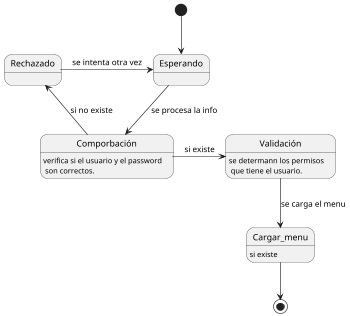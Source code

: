 @startuml
scale 350 width
[*] --> Esperando
Esperando --> Comporbación : se procesa la info
Comporbación : verifica si el usuario y el password \n son correctos.
Comporbación -->Rechazado : si no existe
Rechazado -> Esperando : se intenta otra vez
Comporbación -> Validación : si existe
Validación --> Cargar_menu : se carga el menu
Validación : se determann los permisos \n que tiene el usuario.
Cargar_menu : si existe
Cargar_menu --> [*]

@enduml